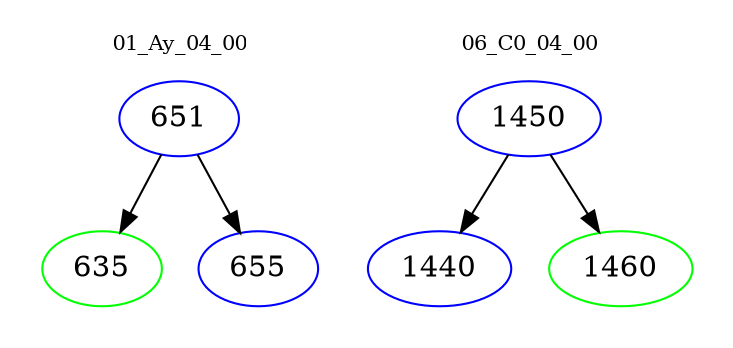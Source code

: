 digraph{
subgraph cluster_0 {
color = white
label = "01_Ay_04_00";
fontsize=10;
T0_651 [label="651", color="blue"]
T0_651 -> T0_635 [color="black"]
T0_635 [label="635", color="green"]
T0_651 -> T0_655 [color="black"]
T0_655 [label="655", color="blue"]
}
subgraph cluster_1 {
color = white
label = "06_C0_04_00";
fontsize=10;
T1_1450 [label="1450", color="blue"]
T1_1450 -> T1_1440 [color="black"]
T1_1440 [label="1440", color="blue"]
T1_1450 -> T1_1460 [color="black"]
T1_1460 [label="1460", color="green"]
}
}
